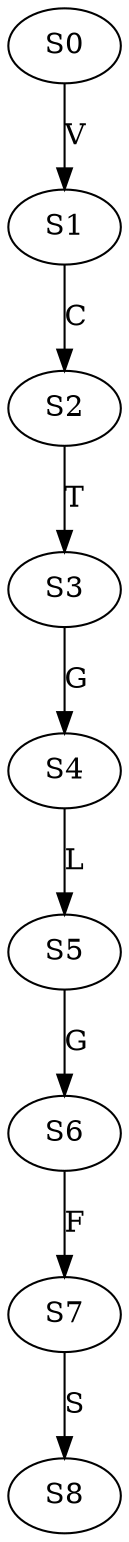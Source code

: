 strict digraph  {
	S0 -> S1 [ label = V ];
	S1 -> S2 [ label = C ];
	S2 -> S3 [ label = T ];
	S3 -> S4 [ label = G ];
	S4 -> S5 [ label = L ];
	S5 -> S6 [ label = G ];
	S6 -> S7 [ label = F ];
	S7 -> S8 [ label = S ];
}
